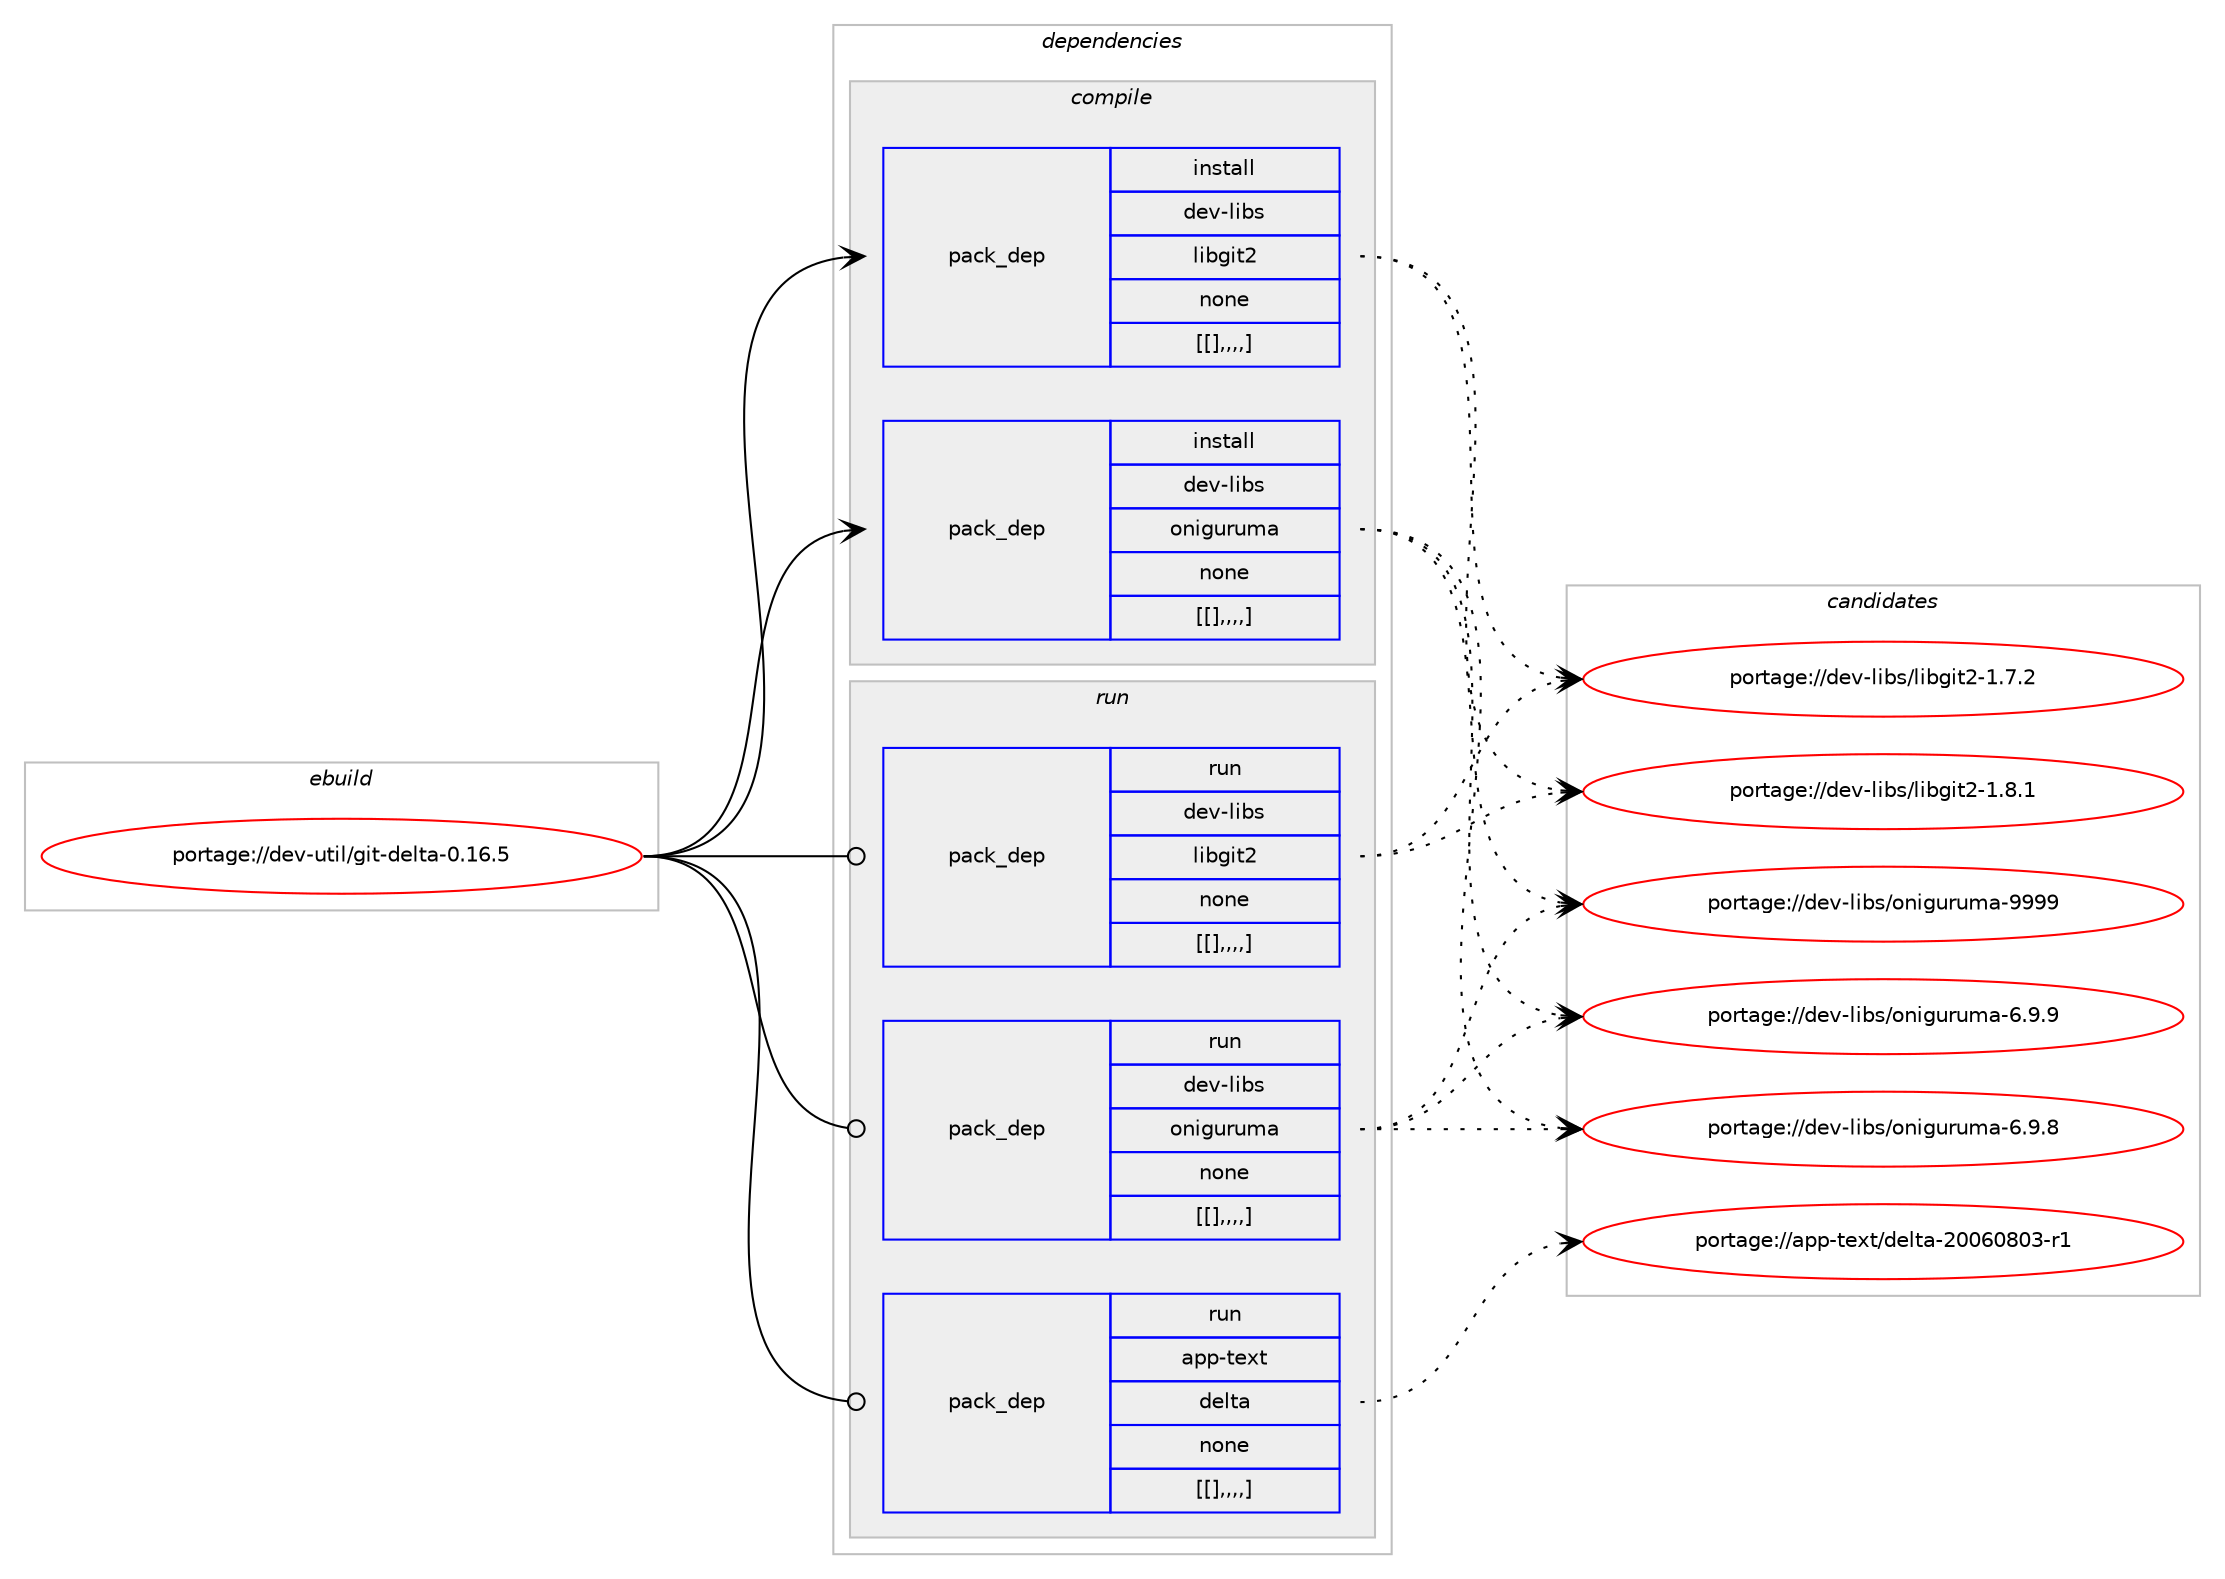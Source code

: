 digraph prolog {

# *************
# Graph options
# *************

newrank=true;
concentrate=true;
compound=true;
graph [rankdir=LR,fontname=Helvetica,fontsize=10,ranksep=1.5];#, ranksep=2.5, nodesep=0.2];
edge  [arrowhead=vee];
node  [fontname=Helvetica,fontsize=10];

# **********
# The ebuild
# **********

subgraph cluster_leftcol {
color=gray;
label=<<i>ebuild</i>>;
id [label="portage://dev-util/git-delta-0.16.5", color=red, width=4, href="../dev-util/git-delta-0.16.5.svg"];
}

# ****************
# The dependencies
# ****************

subgraph cluster_midcol {
color=gray;
label=<<i>dependencies</i>>;
subgraph cluster_compile {
fillcolor="#eeeeee";
style=filled;
label=<<i>compile</i>>;
subgraph pack154550 {
dependency218172 [label=<<TABLE BORDER="0" CELLBORDER="1" CELLSPACING="0" CELLPADDING="4" WIDTH="220"><TR><TD ROWSPAN="6" CELLPADDING="30">pack_dep</TD></TR><TR><TD WIDTH="110">install</TD></TR><TR><TD>dev-libs</TD></TR><TR><TD>libgit2</TD></TR><TR><TD>none</TD></TR><TR><TD>[[],,,,]</TD></TR></TABLE>>, shape=none, color=blue];
}
id:e -> dependency218172:w [weight=20,style="solid",arrowhead="vee"];
subgraph pack154551 {
dependency218173 [label=<<TABLE BORDER="0" CELLBORDER="1" CELLSPACING="0" CELLPADDING="4" WIDTH="220"><TR><TD ROWSPAN="6" CELLPADDING="30">pack_dep</TD></TR><TR><TD WIDTH="110">install</TD></TR><TR><TD>dev-libs</TD></TR><TR><TD>oniguruma</TD></TR><TR><TD>none</TD></TR><TR><TD>[[],,,,]</TD></TR></TABLE>>, shape=none, color=blue];
}
id:e -> dependency218173:w [weight=20,style="solid",arrowhead="vee"];
}
subgraph cluster_compileandrun {
fillcolor="#eeeeee";
style=filled;
label=<<i>compile and run</i>>;
}
subgraph cluster_run {
fillcolor="#eeeeee";
style=filled;
label=<<i>run</i>>;
subgraph pack154552 {
dependency218174 [label=<<TABLE BORDER="0" CELLBORDER="1" CELLSPACING="0" CELLPADDING="4" WIDTH="220"><TR><TD ROWSPAN="6" CELLPADDING="30">pack_dep</TD></TR><TR><TD WIDTH="110">run</TD></TR><TR><TD>dev-libs</TD></TR><TR><TD>libgit2</TD></TR><TR><TD>none</TD></TR><TR><TD>[[],,,,]</TD></TR></TABLE>>, shape=none, color=blue];
}
id:e -> dependency218174:w [weight=20,style="solid",arrowhead="odot"];
subgraph pack154553 {
dependency218175 [label=<<TABLE BORDER="0" CELLBORDER="1" CELLSPACING="0" CELLPADDING="4" WIDTH="220"><TR><TD ROWSPAN="6" CELLPADDING="30">pack_dep</TD></TR><TR><TD WIDTH="110">run</TD></TR><TR><TD>dev-libs</TD></TR><TR><TD>oniguruma</TD></TR><TR><TD>none</TD></TR><TR><TD>[[],,,,]</TD></TR></TABLE>>, shape=none, color=blue];
}
id:e -> dependency218175:w [weight=20,style="solid",arrowhead="odot"];
subgraph pack154554 {
dependency218176 [label=<<TABLE BORDER="0" CELLBORDER="1" CELLSPACING="0" CELLPADDING="4" WIDTH="220"><TR><TD ROWSPAN="6" CELLPADDING="30">pack_dep</TD></TR><TR><TD WIDTH="110">run</TD></TR><TR><TD>app-text</TD></TR><TR><TD>delta</TD></TR><TR><TD>none</TD></TR><TR><TD>[[],,,,]</TD></TR></TABLE>>, shape=none, color=blue];
}
id:e -> dependency218176:w [weight=20,style="solid",arrowhead="odot"];
}
}

# **************
# The candidates
# **************

subgraph cluster_choices {
rank=same;
color=gray;
label=<<i>candidates</i>>;

subgraph choice154550 {
color=black;
nodesep=1;
choice1001011184510810598115471081059810310511650454946564649 [label="portage://dev-libs/libgit2-1.8.1", color=red, width=4,href="../dev-libs/libgit2-1.8.1.svg"];
choice1001011184510810598115471081059810310511650454946554650 [label="portage://dev-libs/libgit2-1.7.2", color=red, width=4,href="../dev-libs/libgit2-1.7.2.svg"];
dependency218172:e -> choice1001011184510810598115471081059810310511650454946564649:w [style=dotted,weight="100"];
dependency218172:e -> choice1001011184510810598115471081059810310511650454946554650:w [style=dotted,weight="100"];
}
subgraph choice154551 {
color=black;
nodesep=1;
choice100101118451081059811547111110105103117114117109974557575757 [label="portage://dev-libs/oniguruma-9999", color=red, width=4,href="../dev-libs/oniguruma-9999.svg"];
choice10010111845108105981154711111010510311711411710997455446574657 [label="portage://dev-libs/oniguruma-6.9.9", color=red, width=4,href="../dev-libs/oniguruma-6.9.9.svg"];
choice10010111845108105981154711111010510311711411710997455446574656 [label="portage://dev-libs/oniguruma-6.9.8", color=red, width=4,href="../dev-libs/oniguruma-6.9.8.svg"];
dependency218173:e -> choice100101118451081059811547111110105103117114117109974557575757:w [style=dotted,weight="100"];
dependency218173:e -> choice10010111845108105981154711111010510311711411710997455446574657:w [style=dotted,weight="100"];
dependency218173:e -> choice10010111845108105981154711111010510311711411710997455446574656:w [style=dotted,weight="100"];
}
subgraph choice154552 {
color=black;
nodesep=1;
choice1001011184510810598115471081059810310511650454946564649 [label="portage://dev-libs/libgit2-1.8.1", color=red, width=4,href="../dev-libs/libgit2-1.8.1.svg"];
choice1001011184510810598115471081059810310511650454946554650 [label="portage://dev-libs/libgit2-1.7.2", color=red, width=4,href="../dev-libs/libgit2-1.7.2.svg"];
dependency218174:e -> choice1001011184510810598115471081059810310511650454946564649:w [style=dotted,weight="100"];
dependency218174:e -> choice1001011184510810598115471081059810310511650454946554650:w [style=dotted,weight="100"];
}
subgraph choice154553 {
color=black;
nodesep=1;
choice100101118451081059811547111110105103117114117109974557575757 [label="portage://dev-libs/oniguruma-9999", color=red, width=4,href="../dev-libs/oniguruma-9999.svg"];
choice10010111845108105981154711111010510311711411710997455446574657 [label="portage://dev-libs/oniguruma-6.9.9", color=red, width=4,href="../dev-libs/oniguruma-6.9.9.svg"];
choice10010111845108105981154711111010510311711411710997455446574656 [label="portage://dev-libs/oniguruma-6.9.8", color=red, width=4,href="../dev-libs/oniguruma-6.9.8.svg"];
dependency218175:e -> choice100101118451081059811547111110105103117114117109974557575757:w [style=dotted,weight="100"];
dependency218175:e -> choice10010111845108105981154711111010510311711411710997455446574657:w [style=dotted,weight="100"];
dependency218175:e -> choice10010111845108105981154711111010510311711411710997455446574656:w [style=dotted,weight="100"];
}
subgraph choice154554 {
color=black;
nodesep=1;
choice971121124511610112011647100101108116974550484854485648514511449 [label="portage://app-text/delta-20060803-r1", color=red, width=4,href="../app-text/delta-20060803-r1.svg"];
dependency218176:e -> choice971121124511610112011647100101108116974550484854485648514511449:w [style=dotted,weight="100"];
}
}

}
